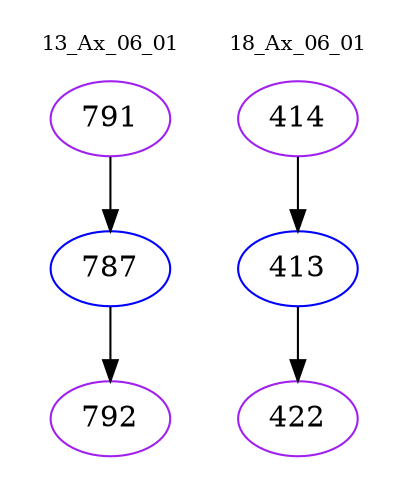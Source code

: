 digraph{
subgraph cluster_0 {
color = white
label = "13_Ax_06_01";
fontsize=10;
T0_791 [label="791", color="purple"]
T0_791 -> T0_787 [color="black"]
T0_787 [label="787", color="blue"]
T0_787 -> T0_792 [color="black"]
T0_792 [label="792", color="purple"]
}
subgraph cluster_1 {
color = white
label = "18_Ax_06_01";
fontsize=10;
T1_414 [label="414", color="purple"]
T1_414 -> T1_413 [color="black"]
T1_413 [label="413", color="blue"]
T1_413 -> T1_422 [color="black"]
T1_422 [label="422", color="purple"]
}
}
